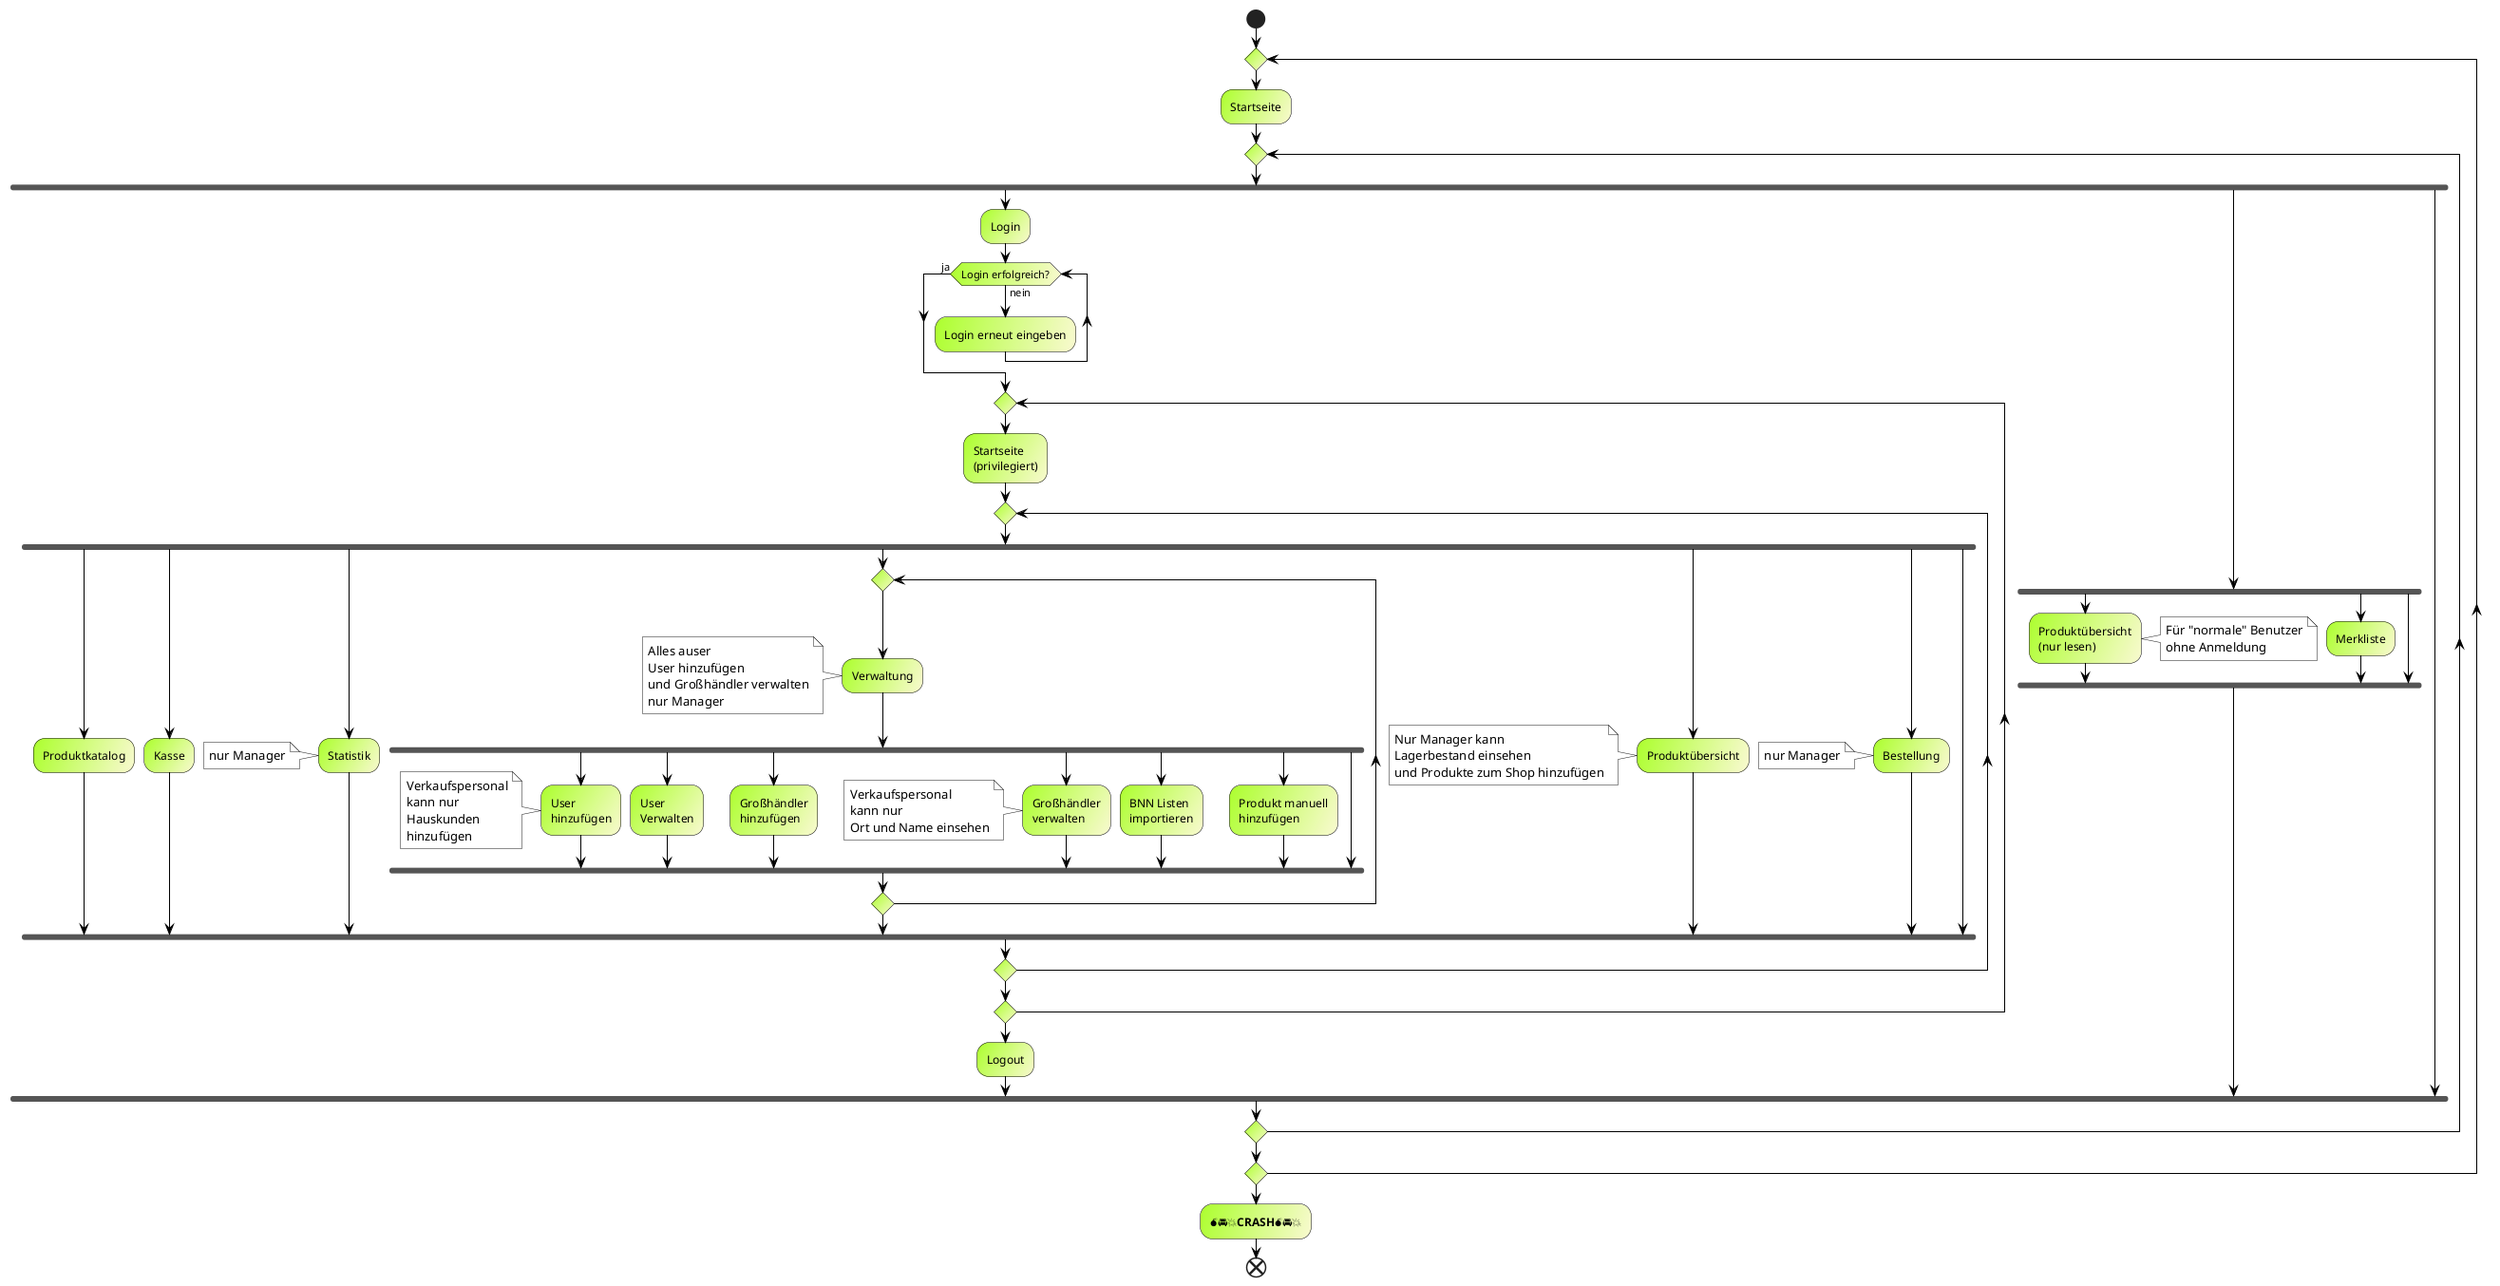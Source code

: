 @startuml

skinparam activity {
    BackgroundColor #GreenYellow/LightGoldenRodYellow
    BorderColor Black
    ArrowColor  Black
}
skinparam note {
    BackgroundColor white
    BorderBolor Black
}

start
repeat
:Startseite;
repeat
fork
    :Login;

    while (Login erfolgreich?) is (nein)
    :Login erneut eingeben;

    endwhile (ja)

    repeat
    :Startseite
    (privilegiert);
    repeat

    fork
        :Produktkatalog;
    fork again
        :Kasse;
    fork again
        :Statistik;
        note
            nur Manager
        end note

    fork again
        repeat
        :Verwaltung;
        note
            Alles auser
            User hinzufügen
            und Großhändler verwalten
            nur Manager
        end Note
        fork
            :User
            hinzufügen;
            note
                Verkaufspersonal
                kann nur
                Hauskunden
                hinzufügen
            end note
        fork again
            :User
            Verwalten;
        fork again
            :Großhändler
            hinzufügen;
        fork again
            :Großhändler
            verwalten;
            Note
                Verkaufspersonal
                kann nur
                Ort und Name einsehen
            end Note
        fork again
            :BNN Listen
            importieren;
        fork again
            :Produkt manuell
            hinzufügen;
        fork again
        endfork

    repeat while
    fork again
        :Produktübersicht;
        note
            Nur Manager kann
            Lagerbestand einsehen
            und Produkte zum Shop hinzufügen
        end note
    fork again
        :Bestellung;
        note
        nur Manager
        end Note

    fork again
        'line only'

    endfork
    repeat while
    repeat while
    :Logout;

fork again

    fork
    :Produktübersicht
    (nur lesen);
    note right
        Für "normale" Benutzer
        ohne Anmeldung
    end note
    fork again
    :Merkliste;
    fork again

    endfork


fork again
endfork
repeat while
repeat while

:<U+1F4A3><U+1F698><U+1F4A5>**CRASH**<U+1F4A3><U+1F698><U+1F4A5>;
end






@enduml
